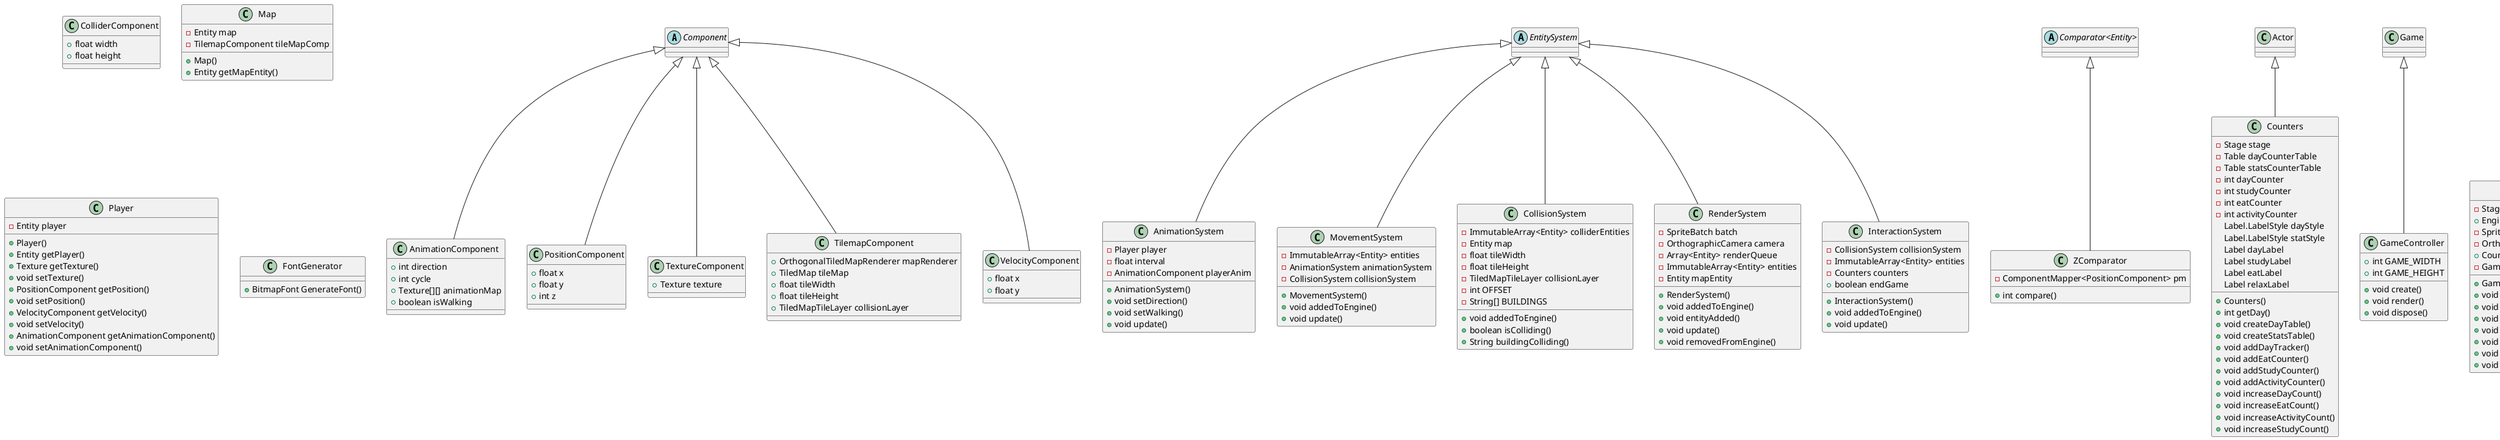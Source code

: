@startuml
'https://plantuml.com/class-diagram

Component <|-- AnimationComponent
Component <|-- PositionComponent
Component <|-- TextureComponent
Component <|-- TilemapComponent
Component <|-- VelocityComponent

abstract class Component{
}

class AnimationComponent{
+int direction
+int cycle
+Texture[][] animationMap
+boolean isWalking
}

class ColliderComponent{
+float width
+float height
}

class PositionComponent{
+float x
+float y
+int z
}

class TextureComponent{
+Texture texture
}

class TilemapComponent{
+OrthogonalTiledMapRenderer mapRenderer
+TiledMap tileMap
+float tileWidth
+float tileHeight
+TiledMapTileLayer collisionLayer
}

class VelocityComponent{
+float x
+float y
}

class Map{
-Entity map
-TilemapComponent tileMapComp
+Map()
+Entity getMapEntity()
}

class Player{
-Entity player
+Player()
+Entity getPlayer()
+Texture getTexture()
+void setTexture()
+PositionComponent getPosition()
+void setPosition()
+VelocityComponent getVelocity()
+void setVelocity()
+AnimationComponent getAnimationComponent()
+void setAnimationComponent()
}

EntitySystem <|-- AnimationSystem
EntitySystem <|-- MovementSystem
EntitySystem <|-- CollisionSystem
EntitySystem <|-- RenderSystem
EntitySystem <|-- InteractionSystem

abstract class EntitySystem{
}

class AnimationSystem{
-Player player
-float interval
-AnimationComponent playerAnim
+AnimationSystem()
+void setDirection()
+void setWalking()
+void update()
}

class CollisionSystem{
-ImmutableArray<Entity> colliderEntities
-Entity map
-float tileWidth
-float tileHeight
-TiledMapTileLayer collisionLayer
-int OFFSET
-String[] BUILDINGS
+void addedToEngine()
+boolean isColliding()
+String buildingColliding()
}

class InteractionSystem{
-CollisionSystem collisionSystem
-ImmutableArray<Entity> entities
-Counters counters
+boolean endGame
+InteractionSystem()
+void addedToEngine()
+void update()
}

class MovementSystem{
-ImmutableArray<Entity> entities
-AnimationSystem animationSystem
-CollisionSystem collisionSystem
+MovementSystem()
+void addedToEngine()
+void update()
}

class RenderSystem{
-SpriteBatch batch
-OrthographicCamera camera
-Array<Entity> renderQueue
-ImmutableArray<Entity> entities
-Entity mapEntity
+RenderSystem()
+void addedToEngine()
+void entityAdded()
+void update()
+void removedFromEngine()
}

"Comparator<Entity>" <|-- ZComparator
abstract class "Comparator<Entity>"{
}

class ZComparator{
-ComponentMapper<PositionComponent> pm
+int compare()
}

Actor <|-- Counters
class Counters{
-Stage stage
-Table dayCounterTable
-Table statsCounterTable
-int dayCounter
-int studyCounter
-int eatCounter
-int activityCounter
Label.LabelStyle dayStyle
Label.LabelStyle statStyle
Label dayLabel
Label studyLabel
Label eatLabel
Label relaxLabel
+Counters()
+int getDay()
+void createDayTable()
+void createStatsTable()
+void addDayTracker()
+void addEatCounter()
+void addStudyCounter()
+void addActivityCounter()
+void increaseDayCount()
+void increaseEatCount()
+void increaseActivityCount()
+void increaseStudyCount()
}

class FontGenerator{
+BitmapFont GenerateFont()
}

Game <|-- GameController

class GameController{
+int GAME_WIDTH
+int GAME_HEIGHT
+void create()
+void render()
+void dispose()
}

Screen <|-- GameScreen
Screen <|-- MenuScreen

class GameScreen{
-Stage stage
+Engine engine
-SpriteBatch batch
-OrthographicCamera camera
+Counters counters
-GameController game
+GameScreen()
+void show()
+void render()
+void resize()
+void pause()
+void resume()
+void hide()
+void dispose()
}

class MenuScreen{
-Stage stage
GameController game
+MenuScreen()
+void show()
+void resize()
+void pause()
+void resume()
+void hide()
+void render()
+void dispose()
}
@enduml